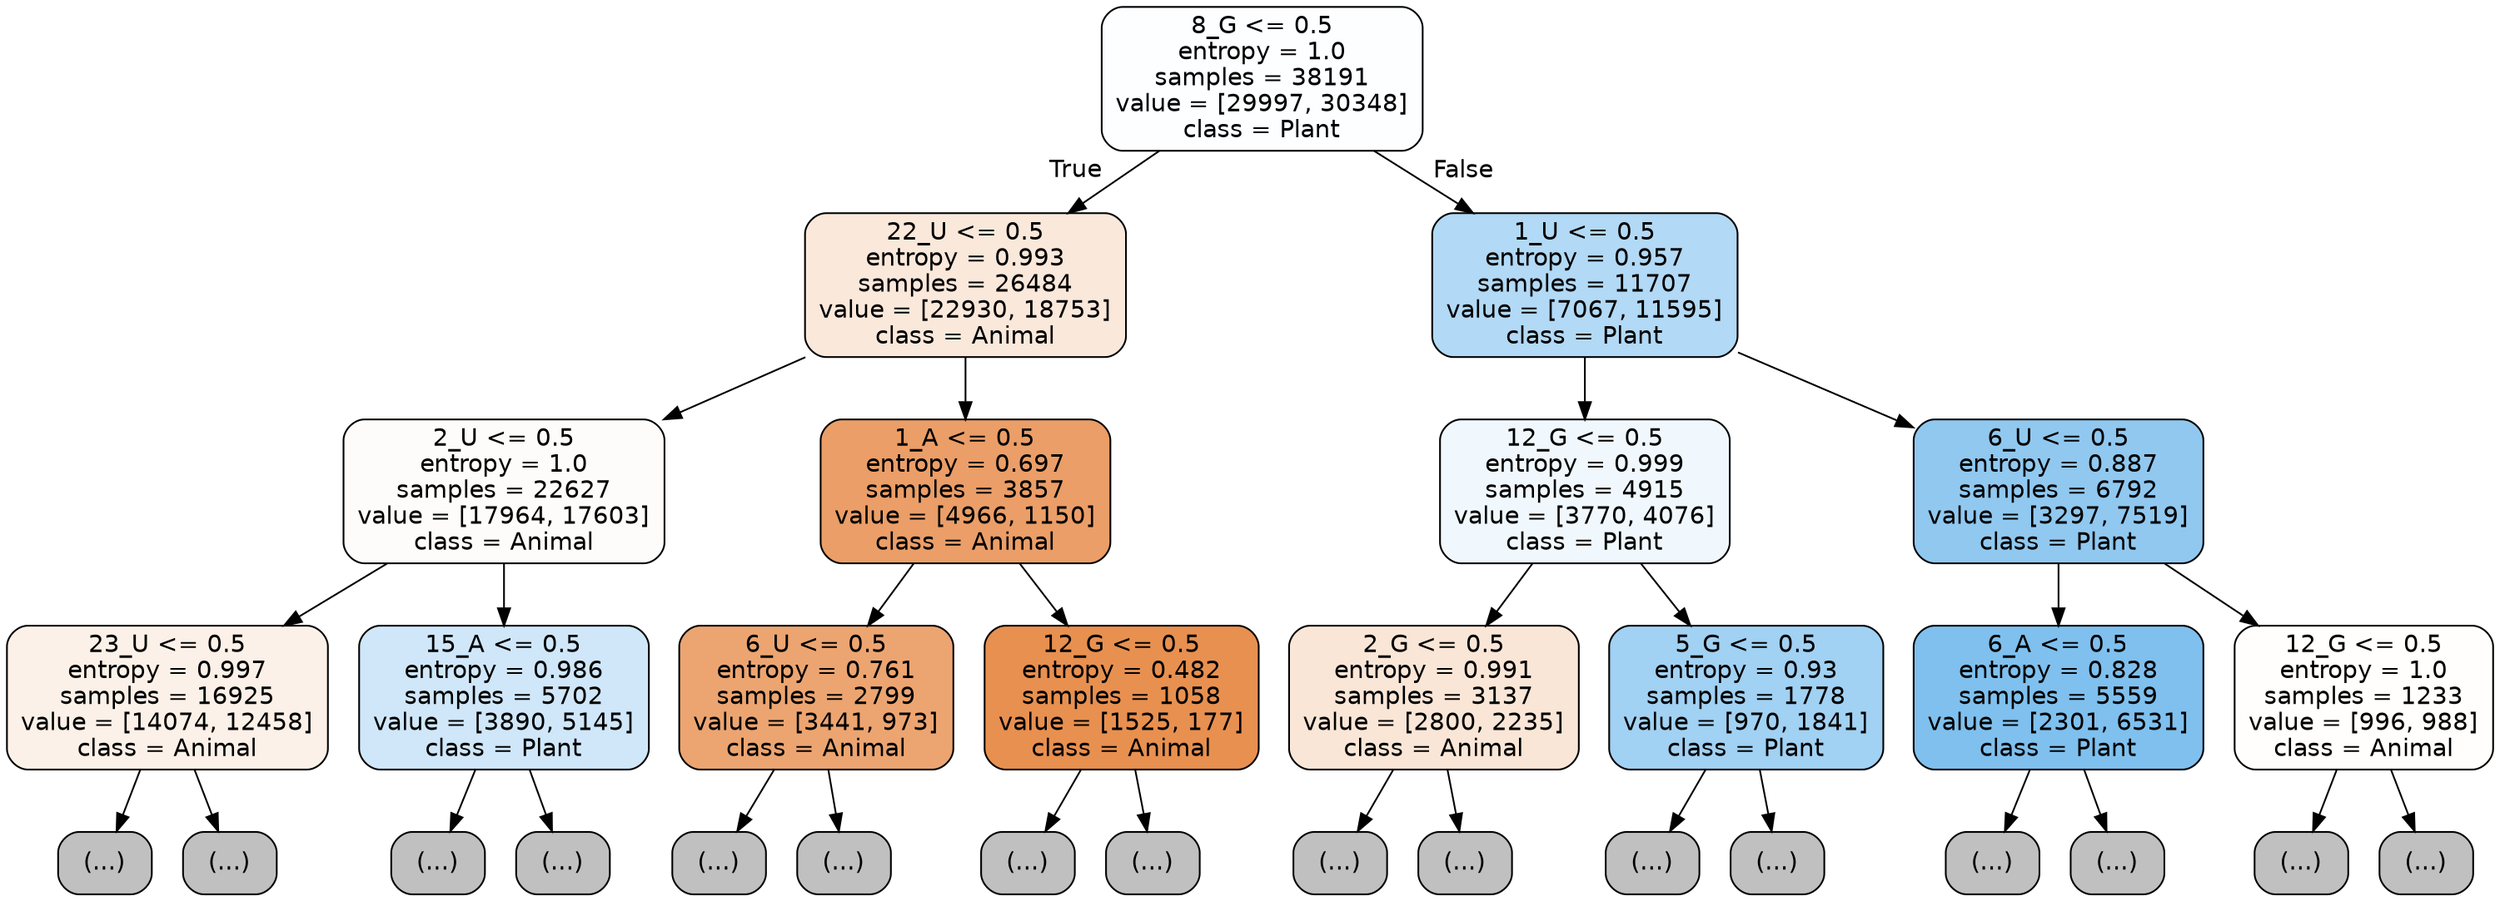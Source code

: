digraph Tree {
node [shape=box, style="filled, rounded", color="black", fontname="helvetica"] ;
edge [fontname="helvetica"] ;
0 [label="8_G <= 0.5\nentropy = 1.0\nsamples = 38191\nvalue = [29997, 30348]\nclass = Plant", fillcolor="#fdfeff"] ;
1 [label="22_U <= 0.5\nentropy = 0.993\nsamples = 26484\nvalue = [22930, 18753]\nclass = Animal", fillcolor="#fae8db"] ;
0 -> 1 [labeldistance=2.5, labelangle=45, headlabel="True"] ;
2 [label="2_U <= 0.5\nentropy = 1.0\nsamples = 22627\nvalue = [17964, 17603]\nclass = Animal", fillcolor="#fefcfb"] ;
1 -> 2 ;
3 [label="23_U <= 0.5\nentropy = 0.997\nsamples = 16925\nvalue = [14074, 12458]\nclass = Animal", fillcolor="#fcf1e8"] ;
2 -> 3 ;
4 [label="(...)", fillcolor="#C0C0C0"] ;
3 -> 4 ;
7527 [label="(...)", fillcolor="#C0C0C0"] ;
3 -> 7527 ;
7904 [label="15_A <= 0.5\nentropy = 0.986\nsamples = 5702\nvalue = [3890, 5145]\nclass = Plant", fillcolor="#cfe7f9"] ;
2 -> 7904 ;
7905 [label="(...)", fillcolor="#C0C0C0"] ;
7904 -> 7905 ;
10018 [label="(...)", fillcolor="#C0C0C0"] ;
7904 -> 10018 ;
10679 [label="1_A <= 0.5\nentropy = 0.697\nsamples = 3857\nvalue = [4966, 1150]\nclass = Animal", fillcolor="#eb9e67"] ;
1 -> 10679 ;
10680 [label="6_U <= 0.5\nentropy = 0.761\nsamples = 2799\nvalue = [3441, 973]\nclass = Animal", fillcolor="#eca571"] ;
10679 -> 10680 ;
10681 [label="(...)", fillcolor="#C0C0C0"] ;
10680 -> 10681 ;
11516 [label="(...)", fillcolor="#C0C0C0"] ;
10680 -> 11516 ;
11821 [label="12_G <= 0.5\nentropy = 0.482\nsamples = 1058\nvalue = [1525, 177]\nclass = Animal", fillcolor="#e89050"] ;
10679 -> 11821 ;
11822 [label="(...)", fillcolor="#C0C0C0"] ;
11821 -> 11822 ;
12053 [label="(...)", fillcolor="#C0C0C0"] ;
11821 -> 12053 ;
12130 [label="1_U <= 0.5\nentropy = 0.957\nsamples = 11707\nvalue = [7067, 11595]\nclass = Plant", fillcolor="#b2d9f5"] ;
0 -> 12130 [labeldistance=2.5, labelangle=-45, headlabel="False"] ;
12131 [label="12_G <= 0.5\nentropy = 0.999\nsamples = 4915\nvalue = [3770, 4076]\nclass = Plant", fillcolor="#f0f8fd"] ;
12130 -> 12131 ;
12132 [label="2_G <= 0.5\nentropy = 0.991\nsamples = 3137\nvalue = [2800, 2235]\nclass = Animal", fillcolor="#fae6d7"] ;
12131 -> 12132 ;
12133 [label="(...)", fillcolor="#C0C0C0"] ;
12132 -> 12133 ;
13490 [label="(...)", fillcolor="#C0C0C0"] ;
12132 -> 13490 ;
13991 [label="5_G <= 0.5\nentropy = 0.93\nsamples = 1778\nvalue = [970, 1841]\nclass = Plant", fillcolor="#a1d1f3"] ;
12131 -> 13991 ;
13992 [label="(...)", fillcolor="#C0C0C0"] ;
13991 -> 13992 ;
14457 [label="(...)", fillcolor="#C0C0C0"] ;
13991 -> 14457 ;
14694 [label="6_U <= 0.5\nentropy = 0.887\nsamples = 6792\nvalue = [3297, 7519]\nclass = Plant", fillcolor="#90c8f0"] ;
12130 -> 14694 ;
14695 [label="6_A <= 0.5\nentropy = 0.828\nsamples = 5559\nvalue = [2301, 6531]\nclass = Plant", fillcolor="#7fc0ee"] ;
14694 -> 14695 ;
14696 [label="(...)", fillcolor="#C0C0C0"] ;
14695 -> 14696 ;
15675 [label="(...)", fillcolor="#C0C0C0"] ;
14695 -> 15675 ;
16150 [label="12_G <= 0.5\nentropy = 1.0\nsamples = 1233\nvalue = [996, 988]\nclass = Animal", fillcolor="#fffefd"] ;
14694 -> 16150 ;
16151 [label="(...)", fillcolor="#C0C0C0"] ;
16150 -> 16151 ;
16528 [label="(...)", fillcolor="#C0C0C0"] ;
16150 -> 16528 ;
}